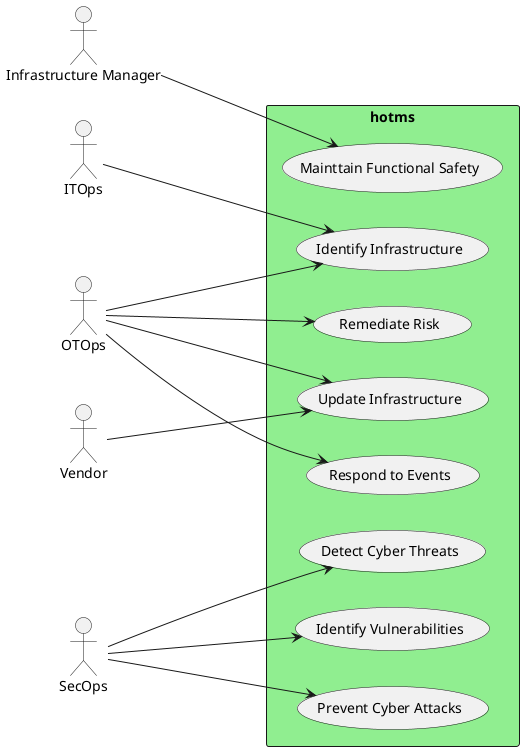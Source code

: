 @startuml

left to right direction

Actor "Infrastructure Manager" as InfrastructureManager

Actor "ITOps" as ITOps

Actor "OTOps" as OTOps

Actor "SecOps" as SecOps

Actor "Vendor" as Vendor



rectangle "hotms" as hotms  #lightgreen {
        usecase "Mainttain Functional Safety" as MainttainFunctionalSafety
    
        InfrastructureManager ---> MainttainFunctionalSafety
        
    usecase "Identify Infrastructure" as IdentifyInfrastructure
    
        OTOps ---> IdentifyInfrastructure
        
        ITOps ---> IdentifyInfrastructure
        
    usecase "Remediate Risk" as RemediateRisk
    
        OTOps ---> RemediateRisk
        
    usecase "Respond to Events" as RespondtoEvents
    
        OTOps ---> RespondtoEvents
        
    usecase "Update Infrastructure" as UpdateInfrastructure
    
        Vendor ---> UpdateInfrastructure
        
        OTOps ---> UpdateInfrastructure
        
    usecase "Detect Cyber Threats" as DetectCyberThreats
    
        SecOps ---> DetectCyberThreats
        
    usecase "Identify Vulnerabilities" as IdentifyVulnerabilities
    
        SecOps ---> IdentifyVulnerabilities
        
    usecase "Prevent Cyber Attacks" as PreventCyberAttacks
    
        SecOps ---> PreventCyberAttacks
        

}


@enduml
